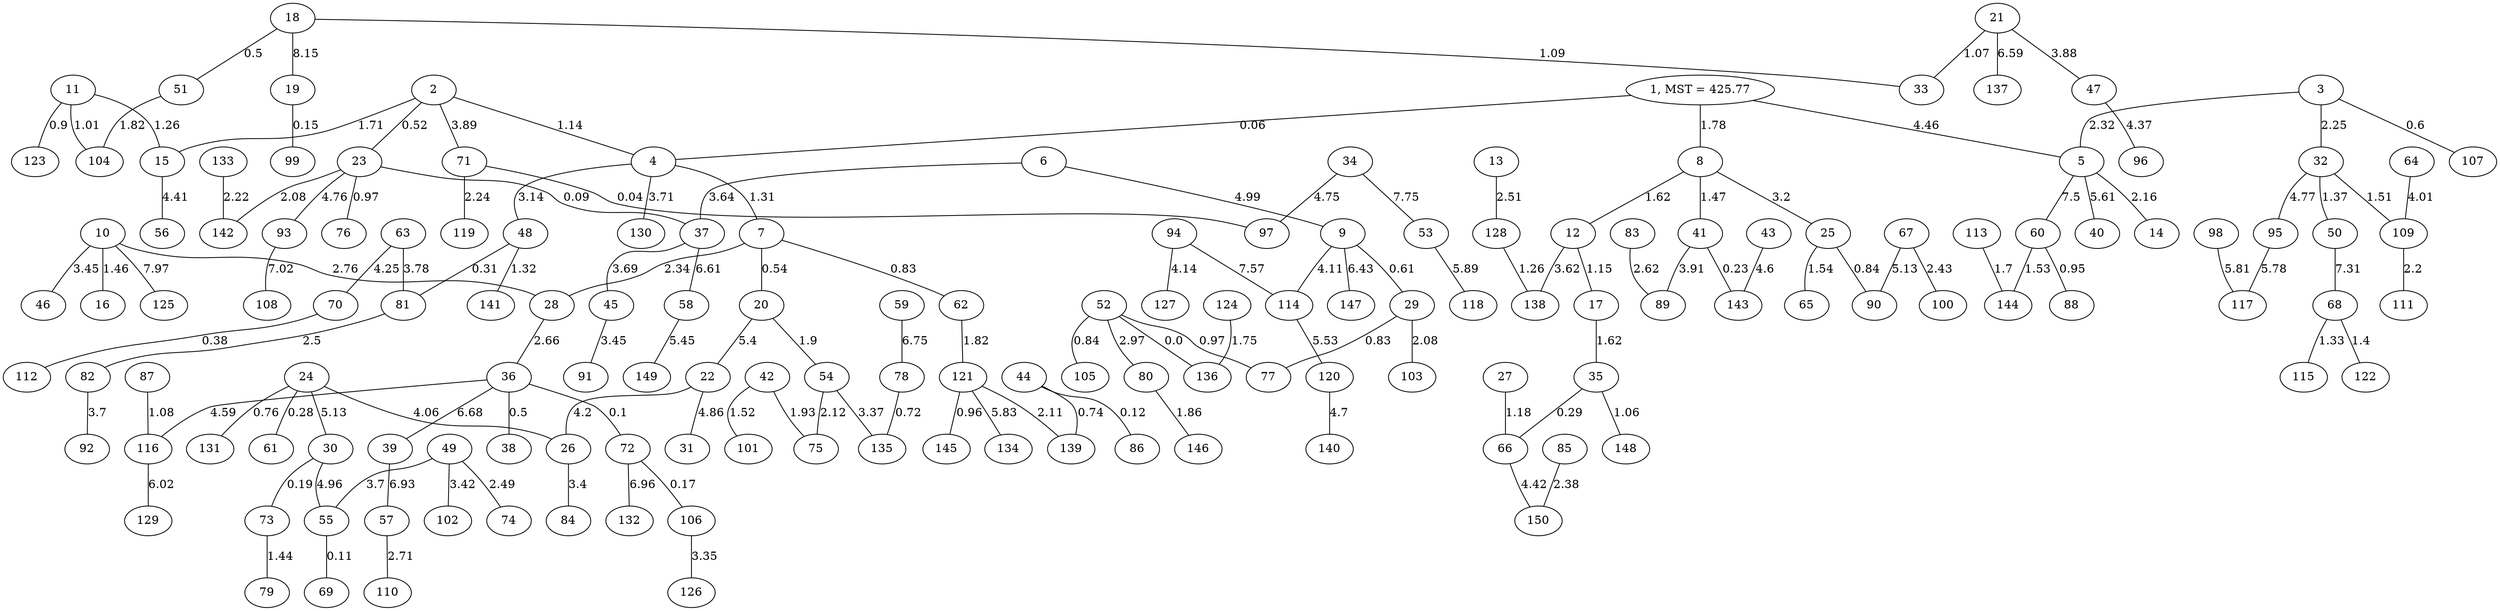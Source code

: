 graph Prim_DorogovtsevMendes{
1--4 [label=0.06]
1--5 [label=4.46]
1--8 [label=1.78]
8--12 [label=1.62]
13--128 [label=2.51]
2--4 [label=1.14]
4--7 [label=1.31]
10--28 [label=2.76]
10--16 [label=1.46]
8--25 [label=3.2]
4--48 [label=3.14]
63--81 [label=3.78]
63--70 [label=4.25]
70--112 [label=0.38]
4--130 [label=3.71]
6--37 [label=3.64]
11--15 [label=1.26]
2--15 [label=1.71]
2--23 [label=0.52]
34--97 [label=4.75]
2--71 [label=3.89]
23--76 [label=0.97]
71--119 [label=2.24]
23--37 [label=0.09]
23--93 [label=4.76]
93--108 [label=7.02]
133--142 [label=2.22]
23--142 [label=2.08]
37--45 [label=3.69]
37--58 [label=6.61]
7--20 [label=0.54]
20--22 [label=5.4]
7--28 [label=2.34]
28--36 [label=2.66]
36--38 [label=0.5]
44--139 [label=0.74]
7--62 [label=0.83]
24--26 [label=4.06]
24--30 [label=5.13]
42--75 [label=1.93]
20--54 [label=1.9]
59--78 [label=6.75]
62--121 [label=1.82]
121--134 [label=5.83]
18--51 [label=0.5]
18--19 [label=8.15]
34--53 [label=7.75]
15--56 [label=4.41]
51--104 [label=1.82]
11--104 [label=1.01]
11--123 [label=0.9]
12--17 [label=1.15]
8--41 [label=1.47]
25--65 [label=1.54]
83--89 [label=2.62]
43--143 [label=4.6]
41--89 [label=3.91]
41--143 [label=0.23]
27--66 [label=1.18]
128--138 [label=1.26]
12--138 [label=3.62]
17--35 [label=1.62]
35--66 [label=0.29]
35--148 [label=1.06]
85--150 [label=2.38]
66--150 [label=4.42]
21--33 [label=1.07]
18--33 [label=1.09]
21--137 [label=6.59]
21--47 [label=3.88]
47--96 [label=4.37]
121--139 [label=2.11]
121--145 [label=0.96]
54--75 [label=2.12]
78--135 [label=0.72]
54--135 [label=3.37]
44--86 [label=0.12]
30--73 [label=0.19]
73--79 [label=1.44]
42--101 [label=1.52]
36--72 [label=0.1]
10--125 [label=7.97]
72--132 [label=6.96]
36--39 [label=6.68]
39--57 [label=6.93]
87--116 [label=1.08]
72--106 [label=0.17]
36--116 [label=4.59]
106--126 [label=3.35]
116--129 [label=6.02]
10--46 [label=3.45]
48--81 [label=0.31]
81--82 [label=2.5]
82--92 [label=3.7]
48--141 [label=1.32]
67--90 [label=5.13]
25--90 [label=0.84]
67--100 [label=2.43]
3--5 [label=2.32]
6--9 [label=4.99]
9--29 [label=0.61]
45--91 [label=3.45]
58--149 [label=5.45]
19--99 [label=0.15]
71--97 [label=0.04]
53--118 [label=5.89]
5--14 [label=2.16]
5--40 [label=5.61]
5--60 [label=7.5]
60--88 [label=0.95]
3--32 [label=2.25]
32--95 [label=4.77]
32--50 [label=1.37]
3--107 [label=0.6]
64--109 [label=4.01]
98--117 [label=5.81]
32--109 [label=1.51]
109--111 [label=2.2]
50--68 [label=7.31]
68--115 [label=1.33]
95--117 [label=5.78]
52--77 [label=0.97]
52--80 [label=2.97]
94--114 [label=7.57]
9--114 [label=4.11]
114--120 [label=5.53]
9--147 [label=6.43]
29--77 [label=0.83]
29--103 [label=2.08]
124--136 [label=1.75]
52--105 [label=0.84]
52--136 [label=0.0]
80--146 [label=1.86]
94--127 [label=4.14]
120--140 [label=4.7]
22--26 [label=4.2]
22--31 [label=4.86]
24--61 [label=0.28]
26--84 [label=3.4]
49--55 [label=3.7]
24--131 [label=0.76]
30--55 [label=4.96]
55--69 [label=0.11]
49--74 [label=2.49]
49--102 [label=3.42]
57--110 [label=2.71]
68--122 [label=1.4]
113--144 [label=1.7]
60--144 [label=1.53]
1 [label="1, MST = 425.77"]
}
